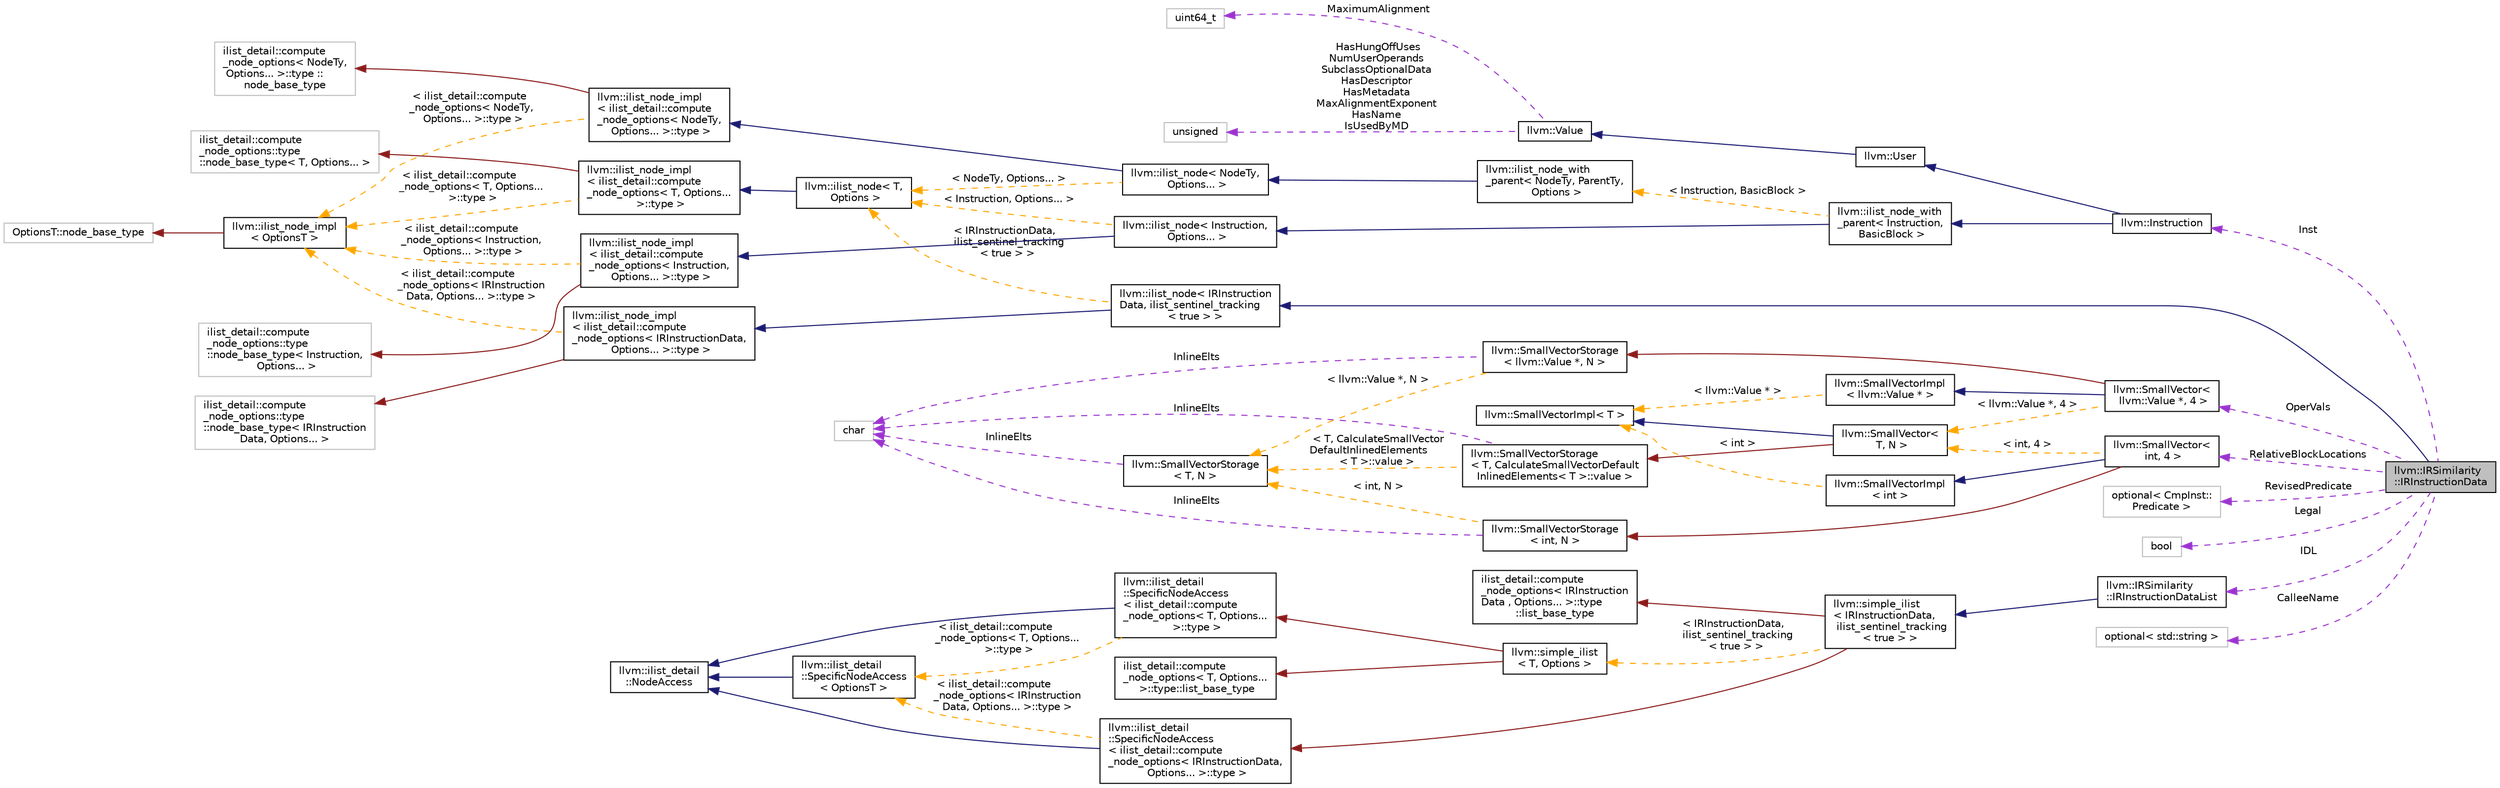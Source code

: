 digraph "llvm::IRSimilarity::IRInstructionData"
{
 // LATEX_PDF_SIZE
  bgcolor="transparent";
  edge [fontname="Helvetica",fontsize="10",labelfontname="Helvetica",labelfontsize="10"];
  node [fontname="Helvetica",fontsize="10",shape=record];
  rankdir="LR";
  Node1 [label="llvm::IRSimilarity\l::IRInstructionData",height=0.2,width=0.4,color="black", fillcolor="grey75", style="filled", fontcolor="black",tooltip="This provides the utilities for hashing an Instruction to an unsigned integer."];
  Node2 -> Node1 [dir="back",color="midnightblue",fontsize="10",style="solid",fontname="Helvetica"];
  Node2 [label="llvm::ilist_node\< IRInstruction\lData, ilist_sentinel_tracking\l\< true \> \>",height=0.2,width=0.4,color="black",URL="$classllvm_1_1ilist__node.html",tooltip=" "];
  Node3 -> Node2 [dir="back",color="midnightblue",fontsize="10",style="solid",fontname="Helvetica"];
  Node3 [label="llvm::ilist_node_impl\l\< ilist_detail::compute\l_node_options\< IRInstructionData,\l Options... \>::type \>",height=0.2,width=0.4,color="black",URL="$classllvm_1_1ilist__node__impl.html",tooltip=" "];
  Node4 -> Node3 [dir="back",color="firebrick4",fontsize="10",style="solid",fontname="Helvetica"];
  Node4 [label="ilist_detail::compute\l_node_options::type \l::node_base_type\< IRInstruction\lData, Options... \>",height=0.2,width=0.4,color="grey75",tooltip=" "];
  Node5 -> Node3 [dir="back",color="orange",fontsize="10",style="dashed",label=" \< ilist_detail::compute\l_node_options\< IRInstruction\lData, Options... \>::type \>" ,fontname="Helvetica"];
  Node5 [label="llvm::ilist_node_impl\l\< OptionsT \>",height=0.2,width=0.4,color="black",URL="$classllvm_1_1ilist__node__impl.html",tooltip="Implementation for an ilist node."];
  Node6 -> Node5 [dir="back",color="firebrick4",fontsize="10",style="solid",fontname="Helvetica"];
  Node6 [label="OptionsT::node_base_type",height=0.2,width=0.4,color="grey75",tooltip=" "];
  Node7 -> Node2 [dir="back",color="orange",fontsize="10",style="dashed",label=" \< IRInstructionData,\l ilist_sentinel_tracking\l\< true \> \>" ,fontname="Helvetica"];
  Node7 [label="llvm::ilist_node\< T,\l Options \>",height=0.2,width=0.4,color="black",URL="$classllvm_1_1ilist__node.html",tooltip=" "];
  Node8 -> Node7 [dir="back",color="midnightblue",fontsize="10",style="solid",fontname="Helvetica"];
  Node8 [label="llvm::ilist_node_impl\l\< ilist_detail::compute\l_node_options\< T, Options...\l \>::type \>",height=0.2,width=0.4,color="black",URL="$classllvm_1_1ilist__node__impl.html",tooltip=" "];
  Node9 -> Node8 [dir="back",color="firebrick4",fontsize="10",style="solid",fontname="Helvetica"];
  Node9 [label="ilist_detail::compute\l_node_options::type \l::node_base_type\< T, Options... \>",height=0.2,width=0.4,color="grey75",tooltip=" "];
  Node5 -> Node8 [dir="back",color="orange",fontsize="10",style="dashed",label=" \< ilist_detail::compute\l_node_options\< T, Options...\l \>::type \>" ,fontname="Helvetica"];
  Node10 -> Node1 [dir="back",color="darkorchid3",fontsize="10",style="dashed",label=" RelativeBlockLocations" ,fontname="Helvetica"];
  Node10 [label="llvm::SmallVector\<\l int, 4 \>",height=0.2,width=0.4,color="black",URL="$classllvm_1_1SmallVector.html",tooltip=" "];
  Node11 -> Node10 [dir="back",color="midnightblue",fontsize="10",style="solid",fontname="Helvetica"];
  Node11 [label="llvm::SmallVectorImpl\l\< int \>",height=0.2,width=0.4,color="black",URL="$classllvm_1_1SmallVectorImpl.html",tooltip=" "];
  Node12 -> Node11 [dir="back",color="orange",fontsize="10",style="dashed",label=" \< int \>" ,fontname="Helvetica"];
  Node12 [label="llvm::SmallVectorImpl\< T \>",height=0.2,width=0.4,color="black",URL="$classllvm_1_1SmallVectorImpl.html",tooltip="This class consists of common code factored out of the SmallVector class to reduce code duplication b..."];
  Node13 -> Node10 [dir="back",color="firebrick4",fontsize="10",style="solid",fontname="Helvetica"];
  Node13 [label="llvm::SmallVectorStorage\l\< int, N \>",height=0.2,width=0.4,color="black",URL="$structllvm_1_1SmallVectorStorage.html",tooltip=" "];
  Node14 -> Node13 [dir="back",color="darkorchid3",fontsize="10",style="dashed",label=" InlineElts" ,fontname="Helvetica"];
  Node14 [label="char",height=0.2,width=0.4,color="grey75",tooltip=" "];
  Node15 -> Node13 [dir="back",color="orange",fontsize="10",style="dashed",label=" \< int, N \>" ,fontname="Helvetica"];
  Node15 [label="llvm::SmallVectorStorage\l\< T, N \>",height=0.2,width=0.4,color="black",URL="$structllvm_1_1SmallVectorStorage.html",tooltip="Storage for the SmallVector elements."];
  Node14 -> Node15 [dir="back",color="darkorchid3",fontsize="10",style="dashed",label=" InlineElts" ,fontname="Helvetica"];
  Node16 -> Node10 [dir="back",color="orange",fontsize="10",style="dashed",label=" \< int, 4 \>" ,fontname="Helvetica"];
  Node16 [label="llvm::SmallVector\<\l T, N \>",height=0.2,width=0.4,color="black",URL="$classllvm_1_1SmallVector.html",tooltip="This is a 'vector' (really, a variable-sized array), optimized for the case when the array is small."];
  Node12 -> Node16 [dir="back",color="midnightblue",fontsize="10",style="solid",fontname="Helvetica"];
  Node17 -> Node16 [dir="back",color="firebrick4",fontsize="10",style="solid",fontname="Helvetica"];
  Node17 [label="llvm::SmallVectorStorage\l\< T, CalculateSmallVectorDefault\lInlinedElements\< T \>::value \>",height=0.2,width=0.4,color="black",URL="$structllvm_1_1SmallVectorStorage.html",tooltip=" "];
  Node14 -> Node17 [dir="back",color="darkorchid3",fontsize="10",style="dashed",label=" InlineElts" ,fontname="Helvetica"];
  Node15 -> Node17 [dir="back",color="orange",fontsize="10",style="dashed",label=" \< T, CalculateSmallVector\lDefaultInlinedElements\l\< T \>::value \>" ,fontname="Helvetica"];
  Node18 -> Node1 [dir="back",color="darkorchid3",fontsize="10",style="dashed",label=" Inst" ,fontname="Helvetica"];
  Node18 [label="llvm::Instruction",height=0.2,width=0.4,color="black",URL="$classllvm_1_1Instruction.html",tooltip=" "];
  Node19 -> Node18 [dir="back",color="midnightblue",fontsize="10",style="solid",fontname="Helvetica"];
  Node19 [label="llvm::User",height=0.2,width=0.4,color="black",URL="$classllvm_1_1User.html",tooltip=" "];
  Node20 -> Node19 [dir="back",color="midnightblue",fontsize="10",style="solid",fontname="Helvetica"];
  Node20 [label="llvm::Value",height=0.2,width=0.4,color="black",URL="$classllvm_1_1Value.html",tooltip="LLVM Value Representation."];
  Node21 -> Node20 [dir="back",color="darkorchid3",fontsize="10",style="dashed",label=" MaximumAlignment" ,fontname="Helvetica"];
  Node21 [label="uint64_t",height=0.2,width=0.4,color="grey75",tooltip=" "];
  Node22 -> Node20 [dir="back",color="darkorchid3",fontsize="10",style="dashed",label=" HasHungOffUses\nNumUserOperands\nSubclassOptionalData\nHasDescriptor\nHasMetadata\nMaxAlignmentExponent\nHasName\nIsUsedByMD" ,fontname="Helvetica"];
  Node22 [label="unsigned",height=0.2,width=0.4,color="grey75",tooltip=" "];
  Node23 -> Node18 [dir="back",color="midnightblue",fontsize="10",style="solid",fontname="Helvetica"];
  Node23 [label="llvm::ilist_node_with\l_parent\< Instruction,\l BasicBlock \>",height=0.2,width=0.4,color="black",URL="$classllvm_1_1ilist__node__with__parent.html",tooltip=" "];
  Node24 -> Node23 [dir="back",color="midnightblue",fontsize="10",style="solid",fontname="Helvetica"];
  Node24 [label="llvm::ilist_node\< Instruction,\l Options... \>",height=0.2,width=0.4,color="black",URL="$classllvm_1_1ilist__node.html",tooltip=" "];
  Node25 -> Node24 [dir="back",color="midnightblue",fontsize="10",style="solid",fontname="Helvetica"];
  Node25 [label="llvm::ilist_node_impl\l\< ilist_detail::compute\l_node_options\< Instruction,\l Options... \>::type \>",height=0.2,width=0.4,color="black",URL="$classllvm_1_1ilist__node__impl.html",tooltip=" "];
  Node26 -> Node25 [dir="back",color="firebrick4",fontsize="10",style="solid",fontname="Helvetica"];
  Node26 [label="ilist_detail::compute\l_node_options::type \l::node_base_type\< Instruction,\l Options... \>",height=0.2,width=0.4,color="grey75",tooltip=" "];
  Node5 -> Node25 [dir="back",color="orange",fontsize="10",style="dashed",label=" \< ilist_detail::compute\l_node_options\< Instruction,\l Options... \>::type \>" ,fontname="Helvetica"];
  Node7 -> Node24 [dir="back",color="orange",fontsize="10",style="dashed",label=" \< Instruction, Options... \>" ,fontname="Helvetica"];
  Node27 -> Node23 [dir="back",color="orange",fontsize="10",style="dashed",label=" \< Instruction, BasicBlock \>" ,fontname="Helvetica"];
  Node27 [label="llvm::ilist_node_with\l_parent\< NodeTy, ParentTy,\l Options \>",height=0.2,width=0.4,color="black",URL="$classllvm_1_1ilist__node__with__parent.html",tooltip="An ilist node that can access its parent list."];
  Node28 -> Node27 [dir="back",color="midnightblue",fontsize="10",style="solid",fontname="Helvetica"];
  Node28 [label="llvm::ilist_node\< NodeTy,\l Options... \>",height=0.2,width=0.4,color="black",URL="$classllvm_1_1ilist__node.html",tooltip=" "];
  Node29 -> Node28 [dir="back",color="midnightblue",fontsize="10",style="solid",fontname="Helvetica"];
  Node29 [label="llvm::ilist_node_impl\l\< ilist_detail::compute\l_node_options\< NodeTy,\l Options... \>::type \>",height=0.2,width=0.4,color="black",URL="$classllvm_1_1ilist__node__impl.html",tooltip=" "];
  Node30 -> Node29 [dir="back",color="firebrick4",fontsize="10",style="solid",fontname="Helvetica"];
  Node30 [label="ilist_detail::compute\l_node_options\< NodeTy,\l Options... \>::type ::\lnode_base_type",height=0.2,width=0.4,color="grey75",tooltip=" "];
  Node5 -> Node29 [dir="back",color="orange",fontsize="10",style="dashed",label=" \< ilist_detail::compute\l_node_options\< NodeTy,\l Options... \>::type \>" ,fontname="Helvetica"];
  Node7 -> Node28 [dir="back",color="orange",fontsize="10",style="dashed",label=" \< NodeTy, Options... \>" ,fontname="Helvetica"];
  Node31 -> Node1 [dir="back",color="darkorchid3",fontsize="10",style="dashed",label=" RevisedPredicate" ,fontname="Helvetica"];
  Node31 [label="optional\< CmpInst::\lPredicate \>",height=0.2,width=0.4,color="grey75",tooltip=" "];
  Node32 -> Node1 [dir="back",color="darkorchid3",fontsize="10",style="dashed",label=" Legal" ,fontname="Helvetica"];
  Node32 [label="bool",height=0.2,width=0.4,color="grey75",tooltip=" "];
  Node33 -> Node1 [dir="back",color="darkorchid3",fontsize="10",style="dashed",label=" IDL" ,fontname="Helvetica"];
  Node33 [label="llvm::IRSimilarity\l::IRInstructionDataList",height=0.2,width=0.4,color="black",URL="$structllvm_1_1IRSimilarity_1_1IRInstructionDataList.html",tooltip=" "];
  Node34 -> Node33 [dir="back",color="midnightblue",fontsize="10",style="solid",fontname="Helvetica"];
  Node34 [label="llvm::simple_ilist\l\< IRInstructionData,\l ilist_sentinel_tracking\l\< true \> \>",height=0.2,width=0.4,color="black",URL="$classllvm_1_1simple__ilist.html",tooltip=" "];
  Node35 -> Node34 [dir="back",color="firebrick4",fontsize="10",style="solid",fontname="Helvetica"];
  Node35 [label="ilist_detail::compute\l_node_options\< IRInstruction\lData , Options... \>::type\l::list_base_type",height=0.2,width=0.4,color="black",URL="$classllvm_1_1ilist__base.html",tooltip="Implementations of list algorithms using ilist_node_base."];
  Node36 -> Node34 [dir="back",color="firebrick4",fontsize="10",style="solid",fontname="Helvetica"];
  Node36 [label="llvm::ilist_detail\l::SpecificNodeAccess\l\< ilist_detail::compute\l_node_options\< IRInstructionData,\l Options... \>::type \>",height=0.2,width=0.4,color="black",URL="$structllvm_1_1ilist__detail_1_1SpecificNodeAccess.html",tooltip=" "];
  Node37 -> Node36 [dir="back",color="midnightblue",fontsize="10",style="solid",fontname="Helvetica"];
  Node37 [label="llvm::ilist_detail\l::NodeAccess",height=0.2,width=0.4,color="black",URL="$structllvm_1_1ilist__detail_1_1NodeAccess.html",tooltip="An access class for ilist_node private API."];
  Node38 -> Node36 [dir="back",color="orange",fontsize="10",style="dashed",label=" \< ilist_detail::compute\l_node_options\< IRInstruction\lData, Options... \>::type \>" ,fontname="Helvetica"];
  Node38 [label="llvm::ilist_detail\l::SpecificNodeAccess\l\< OptionsT \>",height=0.2,width=0.4,color="black",URL="$structllvm_1_1ilist__detail_1_1SpecificNodeAccess.html",tooltip=" "];
  Node37 -> Node38 [dir="back",color="midnightblue",fontsize="10",style="solid",fontname="Helvetica"];
  Node39 -> Node34 [dir="back",color="orange",fontsize="10",style="dashed",label=" \< IRInstructionData,\l ilist_sentinel_tracking\l\< true \> \>" ,fontname="Helvetica"];
  Node39 [label="llvm::simple_ilist\l\< T, Options \>",height=0.2,width=0.4,color="black",URL="$classllvm_1_1simple__ilist.html",tooltip="A simple intrusive list implementation."];
  Node40 -> Node39 [dir="back",color="firebrick4",fontsize="10",style="solid",fontname="Helvetica"];
  Node40 [label="ilist_detail::compute\l_node_options\< T, Options...\l \>::type::list_base_type",height=0.2,width=0.4,color="black",URL="$classllvm_1_1ilist__base.html",tooltip="Implementations of list algorithms using ilist_node_base."];
  Node41 -> Node39 [dir="back",color="firebrick4",fontsize="10",style="solid",fontname="Helvetica"];
  Node41 [label="llvm::ilist_detail\l::SpecificNodeAccess\l\< ilist_detail::compute\l_node_options\< T, Options...\l \>::type \>",height=0.2,width=0.4,color="black",URL="$structllvm_1_1ilist__detail_1_1SpecificNodeAccess.html",tooltip=" "];
  Node37 -> Node41 [dir="back",color="midnightblue",fontsize="10",style="solid",fontname="Helvetica"];
  Node38 -> Node41 [dir="back",color="orange",fontsize="10",style="dashed",label=" \< ilist_detail::compute\l_node_options\< T, Options...\l \>::type \>" ,fontname="Helvetica"];
  Node42 -> Node1 [dir="back",color="darkorchid3",fontsize="10",style="dashed",label=" CalleeName" ,fontname="Helvetica"];
  Node42 [label="optional\< std::string \>",height=0.2,width=0.4,color="grey75",tooltip=" "];
  Node43 -> Node1 [dir="back",color="darkorchid3",fontsize="10",style="dashed",label=" OperVals" ,fontname="Helvetica"];
  Node43 [label="llvm::SmallVector\<\l llvm::Value *, 4 \>",height=0.2,width=0.4,color="black",URL="$classllvm_1_1SmallVector.html",tooltip=" "];
  Node44 -> Node43 [dir="back",color="midnightblue",fontsize="10",style="solid",fontname="Helvetica"];
  Node44 [label="llvm::SmallVectorImpl\l\< llvm::Value * \>",height=0.2,width=0.4,color="black",URL="$classllvm_1_1SmallVectorImpl.html",tooltip=" "];
  Node12 -> Node44 [dir="back",color="orange",fontsize="10",style="dashed",label=" \< llvm::Value * \>" ,fontname="Helvetica"];
  Node45 -> Node43 [dir="back",color="firebrick4",fontsize="10",style="solid",fontname="Helvetica"];
  Node45 [label="llvm::SmallVectorStorage\l\< llvm::Value *, N \>",height=0.2,width=0.4,color="black",URL="$structllvm_1_1SmallVectorStorage.html",tooltip=" "];
  Node14 -> Node45 [dir="back",color="darkorchid3",fontsize="10",style="dashed",label=" InlineElts" ,fontname="Helvetica"];
  Node15 -> Node45 [dir="back",color="orange",fontsize="10",style="dashed",label=" \< llvm::Value *, N \>" ,fontname="Helvetica"];
  Node16 -> Node43 [dir="back",color="orange",fontsize="10",style="dashed",label=" \< llvm::Value *, 4 \>" ,fontname="Helvetica"];
}
